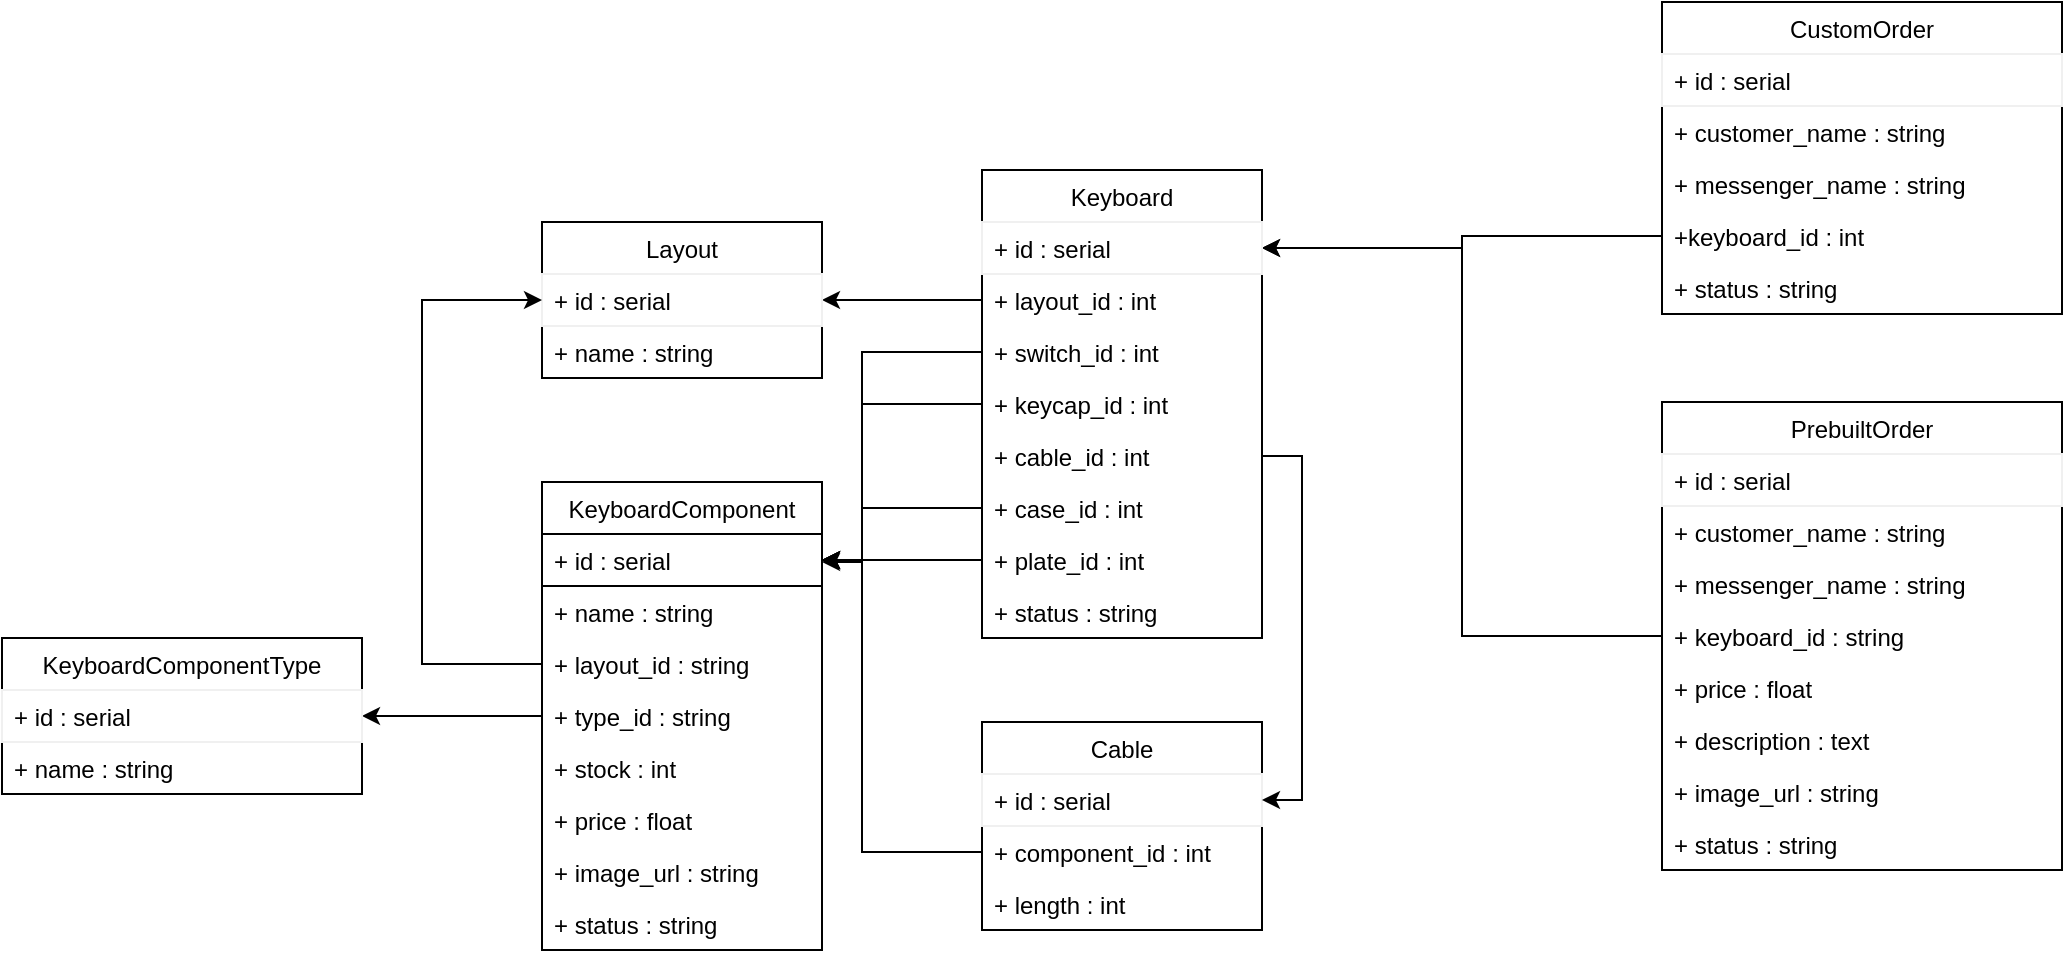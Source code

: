 <mxfile version="13.6.5">
    <diagram id="C5RBs43oDa-KdzZeNtuy" name="Page-1">
        <mxGraphModel dx="1677" dy="686" grid="1" gridSize="10" guides="1" tooltips="1" connect="1" arrows="1" fold="1" page="1" pageScale="1" pageWidth="827" pageHeight="1169" math="0" shadow="0">
            <root>
                <mxCell id="WIyWlLk6GJQsqaUBKTNV-0"/>
                <mxCell id="WIyWlLk6GJQsqaUBKTNV-1" parent="WIyWlLk6GJQsqaUBKTNV-0"/>
                <mxCell id="ertPSc1Y6yqL1A6kA6gl-47" style="edgeStyle=orthogonalEdgeStyle;rounded=0;orthogonalLoop=1;jettySize=auto;html=1;exitX=0;exitY=0.5;exitDx=0;exitDy=0;entryX=1;entryY=0.5;entryDx=0;entryDy=0;" parent="WIyWlLk6GJQsqaUBKTNV-1" source="ertPSc1Y6yqL1A6kA6gl-46" target="ertPSc1Y6yqL1A6kA6gl-1" edge="1">
                    <mxGeometry relative="1" as="geometry"/>
                </mxCell>
                <mxCell id="ertPSc1Y6yqL1A6kA6gl-8" value="CustomOrder" style="swimlane;fontStyle=0;childLayout=stackLayout;horizontal=1;startSize=26;fillColor=none;horizontalStack=0;resizeParent=1;resizeParentMax=0;resizeLast=0;collapsible=1;marginBottom=0;" parent="WIyWlLk6GJQsqaUBKTNV-1" vertex="1">
                    <mxGeometry x="740" y="40" width="200" height="156" as="geometry"/>
                </mxCell>
                <mxCell id="ertPSc1Y6yqL1A6kA6gl-9" value="+ id : serial" style="text;fillColor=none;align=left;verticalAlign=top;spacingLeft=4;spacingRight=4;overflow=hidden;rotatable=0;points=[[0,0.5],[1,0.5]];portConstraint=eastwest;strokeColor=#f0f0f0;" parent="ertPSc1Y6yqL1A6kA6gl-8" vertex="1">
                    <mxGeometry y="26" width="200" height="26" as="geometry"/>
                </mxCell>
                <mxCell id="ertPSc1Y6yqL1A6kA6gl-10" value="+ customer_name : string" style="text;strokeColor=none;fillColor=none;align=left;verticalAlign=top;spacingLeft=4;spacingRight=4;overflow=hidden;rotatable=0;points=[[0,0.5],[1,0.5]];portConstraint=eastwest;" parent="ertPSc1Y6yqL1A6kA6gl-8" vertex="1">
                    <mxGeometry y="52" width="200" height="26" as="geometry"/>
                </mxCell>
                <mxCell id="ertPSc1Y6yqL1A6kA6gl-11" value="+ messenger_name : string" style="text;strokeColor=none;fillColor=none;align=left;verticalAlign=top;spacingLeft=4;spacingRight=4;overflow=hidden;rotatable=0;points=[[0,0.5],[1,0.5]];portConstraint=eastwest;" parent="ertPSc1Y6yqL1A6kA6gl-8" vertex="1">
                    <mxGeometry y="78" width="200" height="26" as="geometry"/>
                </mxCell>
                <mxCell id="ertPSc1Y6yqL1A6kA6gl-46" value="+keyboard_id : int" style="text;strokeColor=none;fillColor=none;align=left;verticalAlign=top;spacingLeft=4;spacingRight=4;overflow=hidden;rotatable=0;points=[[0,0.5],[1,0.5]];portConstraint=eastwest;" parent="ertPSc1Y6yqL1A6kA6gl-8" vertex="1">
                    <mxGeometry y="104" width="200" height="26" as="geometry"/>
                </mxCell>
                <mxCell id="ertPSc1Y6yqL1A6kA6gl-20" value="+ status : string" style="text;strokeColor=none;fillColor=none;align=left;verticalAlign=top;spacingLeft=4;spacingRight=4;overflow=hidden;rotatable=0;points=[[0,0.5],[1,0.5]];portConstraint=eastwest;" parent="ertPSc1Y6yqL1A6kA6gl-8" vertex="1">
                    <mxGeometry y="130" width="200" height="26" as="geometry"/>
                </mxCell>
                <mxCell id="ertPSc1Y6yqL1A6kA6gl-21" value="PrebuiltOrder" style="swimlane;fontStyle=0;childLayout=stackLayout;horizontal=1;startSize=26;fillColor=none;horizontalStack=0;resizeParent=1;resizeParentMax=0;resizeLast=0;collapsible=1;marginBottom=0;" parent="WIyWlLk6GJQsqaUBKTNV-1" vertex="1">
                    <mxGeometry x="740" y="240" width="200" height="234" as="geometry"/>
                </mxCell>
                <mxCell id="ertPSc1Y6yqL1A6kA6gl-22" value="+ id : serial" style="text;fillColor=none;align=left;verticalAlign=top;spacingLeft=4;spacingRight=4;overflow=hidden;rotatable=0;points=[[0,0.5],[1,0.5]];portConstraint=eastwest;strokeColor=#f0f0f0;" parent="ertPSc1Y6yqL1A6kA6gl-21" vertex="1">
                    <mxGeometry y="26" width="200" height="26" as="geometry"/>
                </mxCell>
                <mxCell id="ertPSc1Y6yqL1A6kA6gl-23" value="+ customer_name : string" style="text;strokeColor=none;fillColor=none;align=left;verticalAlign=top;spacingLeft=4;spacingRight=4;overflow=hidden;rotatable=0;points=[[0,0.5],[1,0.5]];portConstraint=eastwest;" parent="ertPSc1Y6yqL1A6kA6gl-21" vertex="1">
                    <mxGeometry y="52" width="200" height="26" as="geometry"/>
                </mxCell>
                <mxCell id="ertPSc1Y6yqL1A6kA6gl-25" value="+ messenger_name : string" style="text;strokeColor=none;fillColor=none;align=left;verticalAlign=top;spacingLeft=4;spacingRight=4;overflow=hidden;rotatable=0;points=[[0,0.5],[1,0.5]];portConstraint=eastwest;" parent="ertPSc1Y6yqL1A6kA6gl-21" vertex="1">
                    <mxGeometry y="78" width="200" height="26" as="geometry"/>
                </mxCell>
                <mxCell id="ertPSc1Y6yqL1A6kA6gl-48" value="+ keyboard_id : string" style="text;strokeColor=none;fillColor=none;align=left;verticalAlign=top;spacingLeft=4;spacingRight=4;overflow=hidden;rotatable=0;points=[[0,0.5],[1,0.5]];portConstraint=eastwest;" parent="ertPSc1Y6yqL1A6kA6gl-21" vertex="1">
                    <mxGeometry y="104" width="200" height="26" as="geometry"/>
                </mxCell>
                <mxCell id="ertPSc1Y6yqL1A6kA6gl-27" value="+ price : float" style="text;strokeColor=none;fillColor=none;align=left;verticalAlign=top;spacingLeft=4;spacingRight=4;overflow=hidden;rotatable=0;points=[[0,0.5],[1,0.5]];portConstraint=eastwest;" parent="ertPSc1Y6yqL1A6kA6gl-21" vertex="1">
                    <mxGeometry y="130" width="200" height="26" as="geometry"/>
                </mxCell>
                <mxCell id="ertPSc1Y6yqL1A6kA6gl-24" value="+ description : text" style="text;strokeColor=none;fillColor=none;align=left;verticalAlign=top;spacingLeft=4;spacingRight=4;overflow=hidden;rotatable=0;points=[[0,0.5],[1,0.5]];portConstraint=eastwest;" parent="ertPSc1Y6yqL1A6kA6gl-21" vertex="1">
                    <mxGeometry y="156" width="200" height="26" as="geometry"/>
                </mxCell>
                <mxCell id="ertPSc1Y6yqL1A6kA6gl-32" value="+ image_url : string" style="text;strokeColor=none;fillColor=none;align=left;verticalAlign=top;spacingLeft=4;spacingRight=4;overflow=hidden;rotatable=0;points=[[0,0.5],[1,0.5]];portConstraint=eastwest;" parent="ertPSc1Y6yqL1A6kA6gl-21" vertex="1">
                    <mxGeometry y="182" width="200" height="26" as="geometry"/>
                </mxCell>
                <mxCell id="ertPSc1Y6yqL1A6kA6gl-26" value="+ status : string" style="text;strokeColor=none;fillColor=none;align=left;verticalAlign=top;spacingLeft=4;spacingRight=4;overflow=hidden;rotatable=0;points=[[0,0.5],[1,0.5]];portConstraint=eastwest;" parent="ertPSc1Y6yqL1A6kA6gl-21" vertex="1">
                    <mxGeometry y="208" width="200" height="26" as="geometry"/>
                </mxCell>
                <mxCell id="ertPSc1Y6yqL1A6kA6gl-49" style="edgeStyle=orthogonalEdgeStyle;rounded=0;orthogonalLoop=1;jettySize=auto;html=1;exitX=0;exitY=0.5;exitDx=0;exitDy=0;entryX=1;entryY=0.5;entryDx=0;entryDy=0;" parent="WIyWlLk6GJQsqaUBKTNV-1" source="ertPSc1Y6yqL1A6kA6gl-48" target="ertPSc1Y6yqL1A6kA6gl-1" edge="1">
                    <mxGeometry relative="1" as="geometry"/>
                </mxCell>
                <mxCell id="ertPSc1Y6yqL1A6kA6gl-59" style="edgeStyle=orthogonalEdgeStyle;rounded=0;orthogonalLoop=1;jettySize=auto;html=1;exitX=0;exitY=0.5;exitDx=0;exitDy=0;entryX=1;entryY=0.5;entryDx=0;entryDy=0;" parent="WIyWlLk6GJQsqaUBKTNV-1" source="ertPSc1Y6yqL1A6kA6gl-5" target="ertPSc1Y6yqL1A6kA6gl-13" edge="1">
                    <mxGeometry relative="1" as="geometry"/>
                </mxCell>
                <mxCell id="ertPSc1Y6yqL1A6kA6gl-12" value="Layout" style="swimlane;fontStyle=0;childLayout=stackLayout;horizontal=1;startSize=26;fillColor=none;horizontalStack=0;resizeParent=1;resizeParentMax=0;resizeLast=0;collapsible=1;marginBottom=0;" parent="WIyWlLk6GJQsqaUBKTNV-1" vertex="1">
                    <mxGeometry x="180" y="150" width="140" height="78" as="geometry"/>
                </mxCell>
                <mxCell id="ertPSc1Y6yqL1A6kA6gl-13" value="+ id : serial" style="text;fillColor=none;align=left;verticalAlign=top;spacingLeft=4;spacingRight=4;overflow=hidden;rotatable=0;points=[[0,0.5],[1,0.5]];portConstraint=eastwest;strokeColor=#f0f0f0;" parent="ertPSc1Y6yqL1A6kA6gl-12" vertex="1">
                    <mxGeometry y="26" width="140" height="26" as="geometry"/>
                </mxCell>
                <mxCell id="ertPSc1Y6yqL1A6kA6gl-14" value="+ name : string" style="text;strokeColor=none;fillColor=none;align=left;verticalAlign=top;spacingLeft=4;spacingRight=4;overflow=hidden;rotatable=0;points=[[0,0.5],[1,0.5]];portConstraint=eastwest;" parent="ertPSc1Y6yqL1A6kA6gl-12" vertex="1">
                    <mxGeometry y="52" width="140" height="26" as="geometry"/>
                </mxCell>
                <mxCell id="ertPSc1Y6yqL1A6kA6gl-28" value="KeyboardComponent" style="swimlane;fontStyle=0;childLayout=stackLayout;horizontal=1;startSize=26;fillColor=none;horizontalStack=0;resizeParent=1;resizeParentMax=0;resizeLast=0;collapsible=1;marginBottom=0;" parent="WIyWlLk6GJQsqaUBKTNV-1" vertex="1">
                    <mxGeometry x="180" y="280" width="140" height="234" as="geometry"/>
                </mxCell>
                <mxCell id="ertPSc1Y6yqL1A6kA6gl-29" value="+ id : serial" style="text;fillColor=none;align=left;verticalAlign=top;spacingLeft=4;spacingRight=4;overflow=hidden;rotatable=0;points=[[0,0.5],[1,0.5]];portConstraint=eastwest;strokeColor=#000000;" parent="ertPSc1Y6yqL1A6kA6gl-28" vertex="1">
                    <mxGeometry y="26" width="140" height="26" as="geometry"/>
                </mxCell>
                <mxCell id="ertPSc1Y6yqL1A6kA6gl-30" value="+ name : string" style="text;strokeColor=none;fillColor=none;align=left;verticalAlign=top;spacingLeft=4;spacingRight=4;overflow=hidden;rotatable=0;points=[[0,0.5],[1,0.5]];portConstraint=eastwest;" parent="ertPSc1Y6yqL1A6kA6gl-28" vertex="1">
                    <mxGeometry y="52" width="140" height="26" as="geometry"/>
                </mxCell>
                <mxCell id="ertPSc1Y6yqL1A6kA6gl-37" value="+ layout_id : string" style="text;strokeColor=none;fillColor=none;align=left;verticalAlign=top;spacingLeft=4;spacingRight=4;overflow=hidden;rotatable=0;points=[[0,0.5],[1,0.5]];portConstraint=eastwest;" parent="ertPSc1Y6yqL1A6kA6gl-28" vertex="1">
                    <mxGeometry y="78" width="140" height="26" as="geometry"/>
                </mxCell>
                <mxCell id="ertPSc1Y6yqL1A6kA6gl-31" value="+ type_id : string" style="text;strokeColor=none;fillColor=none;align=left;verticalAlign=top;spacingLeft=4;spacingRight=4;overflow=hidden;rotatable=0;points=[[0,0.5],[1,0.5]];portConstraint=eastwest;" parent="ertPSc1Y6yqL1A6kA6gl-28" vertex="1">
                    <mxGeometry y="104" width="140" height="26" as="geometry"/>
                </mxCell>
                <mxCell id="ertPSc1Y6yqL1A6kA6gl-38" value="+ stock : int" style="text;strokeColor=none;fillColor=none;align=left;verticalAlign=top;spacingLeft=4;spacingRight=4;overflow=hidden;rotatable=0;points=[[0,0.5],[1,0.5]];portConstraint=eastwest;" parent="ertPSc1Y6yqL1A6kA6gl-28" vertex="1">
                    <mxGeometry y="130" width="140" height="26" as="geometry"/>
                </mxCell>
                <mxCell id="ertPSc1Y6yqL1A6kA6gl-39" value="+ price : float" style="text;strokeColor=none;fillColor=none;align=left;verticalAlign=top;spacingLeft=4;spacingRight=4;overflow=hidden;rotatable=0;points=[[0,0.5],[1,0.5]];portConstraint=eastwest;" parent="ertPSc1Y6yqL1A6kA6gl-28" vertex="1">
                    <mxGeometry y="156" width="140" height="26" as="geometry"/>
                </mxCell>
                <mxCell id="ertPSc1Y6yqL1A6kA6gl-40" value="+ image_url : string" style="text;strokeColor=none;fillColor=none;align=left;verticalAlign=top;spacingLeft=4;spacingRight=4;overflow=hidden;rotatable=0;points=[[0,0.5],[1,0.5]];portConstraint=eastwest;" parent="ertPSc1Y6yqL1A6kA6gl-28" vertex="1">
                    <mxGeometry y="182" width="140" height="26" as="geometry"/>
                </mxCell>
                <mxCell id="ertPSc1Y6yqL1A6kA6gl-41" value="+ status : string" style="text;strokeColor=none;fillColor=none;align=left;verticalAlign=top;spacingLeft=4;spacingRight=4;overflow=hidden;rotatable=0;points=[[0,0.5],[1,0.5]];portConstraint=eastwest;" parent="ertPSc1Y6yqL1A6kA6gl-28" vertex="1">
                    <mxGeometry y="208" width="140" height="26" as="geometry"/>
                </mxCell>
                <mxCell id="ertPSc1Y6yqL1A6kA6gl-66" style="edgeStyle=orthogonalEdgeStyle;rounded=0;orthogonalLoop=1;jettySize=auto;html=1;exitX=0;exitY=0.5;exitDx=0;exitDy=0;entryX=0;entryY=0.5;entryDx=0;entryDy=0;" parent="WIyWlLk6GJQsqaUBKTNV-1" source="ertPSc1Y6yqL1A6kA6gl-37" target="ertPSc1Y6yqL1A6kA6gl-13" edge="1">
                    <mxGeometry relative="1" as="geometry">
                        <Array as="points">
                            <mxPoint x="120" y="371"/>
                            <mxPoint x="120" y="189"/>
                        </Array>
                    </mxGeometry>
                </mxCell>
                <mxCell id="ertPSc1Y6yqL1A6kA6gl-0" value="Keyboard" style="swimlane;fontStyle=0;childLayout=stackLayout;horizontal=1;startSize=26;fillColor=none;horizontalStack=0;resizeParent=1;resizeParentMax=0;resizeLast=0;collapsible=1;marginBottom=0;" parent="WIyWlLk6GJQsqaUBKTNV-1" vertex="1">
                    <mxGeometry x="400" y="124" width="140" height="234" as="geometry"/>
                </mxCell>
                <mxCell id="ertPSc1Y6yqL1A6kA6gl-1" value="+ id : serial" style="text;fillColor=none;align=left;verticalAlign=top;spacingLeft=4;spacingRight=4;overflow=hidden;rotatable=0;points=[[0,0.5],[1,0.5]];portConstraint=eastwest;strokeColor=#f0f0f0;" parent="ertPSc1Y6yqL1A6kA6gl-0" vertex="1">
                    <mxGeometry y="26" width="140" height="26" as="geometry"/>
                </mxCell>
                <mxCell id="ertPSc1Y6yqL1A6kA6gl-5" value="+ layout_id : int" style="text;strokeColor=none;fillColor=none;align=left;verticalAlign=top;spacingLeft=4;spacingRight=4;overflow=hidden;rotatable=0;points=[[0,0.5],[1,0.5]];portConstraint=eastwest;" parent="ertPSc1Y6yqL1A6kA6gl-0" vertex="1">
                    <mxGeometry y="52" width="140" height="26" as="geometry"/>
                </mxCell>
                <mxCell id="ertPSc1Y6yqL1A6kA6gl-2" value="+ switch_id : int" style="text;strokeColor=none;fillColor=none;align=left;verticalAlign=top;spacingLeft=4;spacingRight=4;overflow=hidden;rotatable=0;points=[[0,0.5],[1,0.5]];portConstraint=eastwest;" parent="ertPSc1Y6yqL1A6kA6gl-0" vertex="1">
                    <mxGeometry y="78" width="140" height="26" as="geometry"/>
                </mxCell>
                <mxCell id="ertPSc1Y6yqL1A6kA6gl-3" value="+ keycap_id : int" style="text;strokeColor=none;fillColor=none;align=left;verticalAlign=top;spacingLeft=4;spacingRight=4;overflow=hidden;rotatable=0;points=[[0,0.5],[1,0.5]];portConstraint=eastwest;" parent="ertPSc1Y6yqL1A6kA6gl-0" vertex="1">
                    <mxGeometry y="104" width="140" height="26" as="geometry"/>
                </mxCell>
                <mxCell id="ertPSc1Y6yqL1A6kA6gl-4" value="+ cable_id : int" style="text;strokeColor=none;fillColor=none;align=left;verticalAlign=top;spacingLeft=4;spacingRight=4;overflow=hidden;rotatable=0;points=[[0,0.5],[1,0.5]];portConstraint=eastwest;" parent="ertPSc1Y6yqL1A6kA6gl-0" vertex="1">
                    <mxGeometry y="130" width="140" height="26" as="geometry"/>
                </mxCell>
                <mxCell id="ertPSc1Y6yqL1A6kA6gl-6" value="+ case_id : int" style="text;strokeColor=none;fillColor=none;align=left;verticalAlign=top;spacingLeft=4;spacingRight=4;overflow=hidden;rotatable=0;points=[[0,0.5],[1,0.5]];portConstraint=eastwest;" parent="ertPSc1Y6yqL1A6kA6gl-0" vertex="1">
                    <mxGeometry y="156" width="140" height="26" as="geometry"/>
                </mxCell>
                <mxCell id="ertPSc1Y6yqL1A6kA6gl-7" value="+ plate_id : int" style="text;strokeColor=none;fillColor=none;align=left;verticalAlign=top;spacingLeft=4;spacingRight=4;overflow=hidden;rotatable=0;points=[[0,0.5],[1,0.5]];portConstraint=eastwest;" parent="ertPSc1Y6yqL1A6kA6gl-0" vertex="1">
                    <mxGeometry y="182" width="140" height="26" as="geometry"/>
                </mxCell>
                <mxCell id="0" value="+ status : string" style="text;strokeColor=none;fillColor=none;align=left;verticalAlign=top;spacingLeft=4;spacingRight=4;overflow=hidden;rotatable=0;points=[[0,0.5],[1,0.5]];portConstraint=eastwest;" parent="ertPSc1Y6yqL1A6kA6gl-0" vertex="1">
                    <mxGeometry y="208" width="140" height="26" as="geometry"/>
                </mxCell>
                <mxCell id="ertPSc1Y6yqL1A6kA6gl-42" value="Cable" style="swimlane;fontStyle=0;childLayout=stackLayout;horizontal=1;startSize=26;fillColor=none;horizontalStack=0;resizeParent=1;resizeParentMax=0;resizeLast=0;collapsible=1;marginBottom=0;" parent="WIyWlLk6GJQsqaUBKTNV-1" vertex="1">
                    <mxGeometry x="400" y="400" width="140" height="104" as="geometry"/>
                </mxCell>
                <mxCell id="ertPSc1Y6yqL1A6kA6gl-43" value="+ id : serial" style="text;fillColor=none;align=left;verticalAlign=top;spacingLeft=4;spacingRight=4;overflow=hidden;rotatable=0;points=[[0,0.5],[1,0.5]];portConstraint=eastwest;strokeColor=#f0f0f0;" parent="ertPSc1Y6yqL1A6kA6gl-42" vertex="1">
                    <mxGeometry y="26" width="140" height="26" as="geometry"/>
                </mxCell>
                <mxCell id="ertPSc1Y6yqL1A6kA6gl-44" value="+ component_id : int" style="text;strokeColor=none;fillColor=none;align=left;verticalAlign=top;spacingLeft=4;spacingRight=4;overflow=hidden;rotatable=0;points=[[0,0.5],[1,0.5]];portConstraint=eastwest;" parent="ertPSc1Y6yqL1A6kA6gl-42" vertex="1">
                    <mxGeometry y="52" width="140" height="26" as="geometry"/>
                </mxCell>
                <mxCell id="ertPSc1Y6yqL1A6kA6gl-45" value="+ length : int" style="text;strokeColor=none;fillColor=none;align=left;verticalAlign=top;spacingLeft=4;spacingRight=4;overflow=hidden;rotatable=0;points=[[0,0.5],[1,0.5]];portConstraint=eastwest;" parent="ertPSc1Y6yqL1A6kA6gl-42" vertex="1">
                    <mxGeometry y="78" width="140" height="26" as="geometry"/>
                </mxCell>
                <mxCell id="ertPSc1Y6yqL1A6kA6gl-67" style="edgeStyle=orthogonalEdgeStyle;rounded=0;orthogonalLoop=1;jettySize=auto;html=1;exitX=1;exitY=0.5;exitDx=0;exitDy=0;entryX=1;entryY=0.5;entryDx=0;entryDy=0;" parent="WIyWlLk6GJQsqaUBKTNV-1" source="ertPSc1Y6yqL1A6kA6gl-4" target="ertPSc1Y6yqL1A6kA6gl-43" edge="1">
                    <mxGeometry relative="1" as="geometry"/>
                </mxCell>
                <mxCell id="ertPSc1Y6yqL1A6kA6gl-68" style="edgeStyle=orthogonalEdgeStyle;rounded=0;orthogonalLoop=1;jettySize=auto;html=1;exitX=0;exitY=0.5;exitDx=0;exitDy=0;entryX=1;entryY=0.5;entryDx=0;entryDy=0;" parent="WIyWlLk6GJQsqaUBKTNV-1" source="ertPSc1Y6yqL1A6kA6gl-2" target="ertPSc1Y6yqL1A6kA6gl-29" edge="1">
                    <mxGeometry relative="1" as="geometry">
                        <Array as="points">
                            <mxPoint x="340" y="215"/>
                            <mxPoint x="340" y="319"/>
                        </Array>
                    </mxGeometry>
                </mxCell>
                <mxCell id="ertPSc1Y6yqL1A6kA6gl-69" style="edgeStyle=orthogonalEdgeStyle;rounded=0;orthogonalLoop=1;jettySize=auto;html=1;exitX=0;exitY=0.5;exitDx=0;exitDy=0;" parent="WIyWlLk6GJQsqaUBKTNV-1" source="ertPSc1Y6yqL1A6kA6gl-3" edge="1">
                    <mxGeometry relative="1" as="geometry">
                        <mxPoint x="320" y="320.0" as="targetPoint"/>
                        <Array as="points">
                            <mxPoint x="340" y="241"/>
                            <mxPoint x="340" y="320"/>
                        </Array>
                    </mxGeometry>
                </mxCell>
                <mxCell id="ertPSc1Y6yqL1A6kA6gl-70" style="edgeStyle=orthogonalEdgeStyle;rounded=0;orthogonalLoop=1;jettySize=auto;html=1;exitX=0;exitY=0.5;exitDx=0;exitDy=0;entryX=1;entryY=0.5;entryDx=0;entryDy=0;" parent="WIyWlLk6GJQsqaUBKTNV-1" source="ertPSc1Y6yqL1A6kA6gl-6" target="ertPSc1Y6yqL1A6kA6gl-29" edge="1">
                    <mxGeometry relative="1" as="geometry">
                        <Array as="points">
                            <mxPoint x="340" y="293"/>
                            <mxPoint x="340" y="319"/>
                        </Array>
                    </mxGeometry>
                </mxCell>
                <mxCell id="ertPSc1Y6yqL1A6kA6gl-71" style="edgeStyle=orthogonalEdgeStyle;rounded=0;orthogonalLoop=1;jettySize=auto;html=1;exitX=0;exitY=0.5;exitDx=0;exitDy=0;entryX=1;entryY=0.5;entryDx=0;entryDy=0;" parent="WIyWlLk6GJQsqaUBKTNV-1" source="ertPSc1Y6yqL1A6kA6gl-7" target="ertPSc1Y6yqL1A6kA6gl-29" edge="1">
                    <mxGeometry relative="1" as="geometry">
                        <Array as="points">
                            <mxPoint x="370" y="319"/>
                            <mxPoint x="370" y="319"/>
                        </Array>
                    </mxGeometry>
                </mxCell>
                <mxCell id="ertPSc1Y6yqL1A6kA6gl-72" style="edgeStyle=orthogonalEdgeStyle;rounded=0;orthogonalLoop=1;jettySize=auto;html=1;exitX=0;exitY=0.5;exitDx=0;exitDy=0;entryX=1;entryY=0.5;entryDx=0;entryDy=0;" parent="WIyWlLk6GJQsqaUBKTNV-1" source="ertPSc1Y6yqL1A6kA6gl-44" target="ertPSc1Y6yqL1A6kA6gl-29" edge="1">
                    <mxGeometry relative="1" as="geometry">
                        <Array as="points">
                            <mxPoint x="340" y="465"/>
                            <mxPoint x="340" y="319"/>
                        </Array>
                    </mxGeometry>
                </mxCell>
                <mxCell id="ertPSc1Y6yqL1A6kA6gl-73" style="edgeStyle=orthogonalEdgeStyle;rounded=0;orthogonalLoop=1;jettySize=auto;html=1;exitX=0;exitY=0.5;exitDx=0;exitDy=0;entryX=1;entryY=0.5;entryDx=0;entryDy=0;" parent="WIyWlLk6GJQsqaUBKTNV-1" source="ertPSc1Y6yqL1A6kA6gl-31" target="ertPSc1Y6yqL1A6kA6gl-34" edge="1">
                    <mxGeometry relative="1" as="geometry"/>
                </mxCell>
                <mxCell id="ertPSc1Y6yqL1A6kA6gl-33" value="KeyboardComponentType" style="swimlane;fontStyle=0;childLayout=stackLayout;horizontal=1;startSize=26;fillColor=none;horizontalStack=0;resizeParent=1;resizeParentMax=0;resizeLast=0;collapsible=1;marginBottom=0;" parent="WIyWlLk6GJQsqaUBKTNV-1" vertex="1">
                    <mxGeometry x="-90" y="358" width="180" height="78" as="geometry"/>
                </mxCell>
                <mxCell id="ertPSc1Y6yqL1A6kA6gl-34" value="+ id : serial" style="text;align=left;verticalAlign=top;spacingLeft=4;spacingRight=4;overflow=hidden;rotatable=0;points=[[0,0.5],[1,0.5]];portConstraint=eastwest;strokeColor=#f0f0f0;" parent="ertPSc1Y6yqL1A6kA6gl-33" vertex="1">
                    <mxGeometry y="26" width="180" height="26" as="geometry"/>
                </mxCell>
                <mxCell id="ertPSc1Y6yqL1A6kA6gl-35" value="+ name : string" style="text;strokeColor=none;fillColor=none;align=left;verticalAlign=top;spacingLeft=4;spacingRight=4;overflow=hidden;rotatable=0;points=[[0,0.5],[1,0.5]];portConstraint=eastwest;" parent="ertPSc1Y6yqL1A6kA6gl-33" vertex="1">
                    <mxGeometry y="52" width="180" height="26" as="geometry"/>
                </mxCell>
            </root>
        </mxGraphModel>
    </diagram>
</mxfile>
